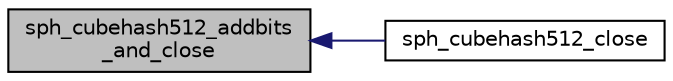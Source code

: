 digraph "sph_cubehash512_addbits_and_close"
{
  edge [fontname="Helvetica",fontsize="10",labelfontname="Helvetica",labelfontsize="10"];
  node [fontname="Helvetica",fontsize="10",shape=record];
  rankdir="LR";
  Node33 [label="sph_cubehash512_addbits\l_and_close",height=0.2,width=0.4,color="black", fillcolor="grey75", style="filled", fontcolor="black"];
  Node33 -> Node34 [dir="back",color="midnightblue",fontsize="10",style="solid",fontname="Helvetica"];
  Node34 [label="sph_cubehash512_close",height=0.2,width=0.4,color="black", fillcolor="white", style="filled",URL="$sph__cubehash_8h.html#a8450930057421f35b61795e8101e44d1",tooltip="Terminate the current CubeHash-512 computation and output the result into the provided buffer..."];
}
